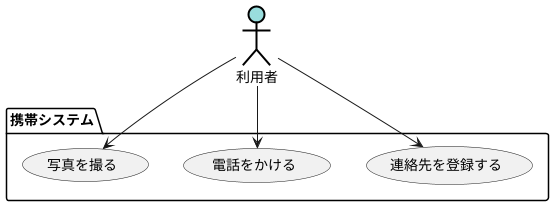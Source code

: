 @startuml ユースケース図
' left to right direction
actor 利用者 #99DDDD;line:black;line.bold;
package 携帯システム {
usecase 連絡先を登録する
usecase 電話をかける
usecase 写真を撮る

}
利用者 --> 連絡先を登録する
利用者 --> 電話をかける
利用者 --> 写真を撮る
@enduml
